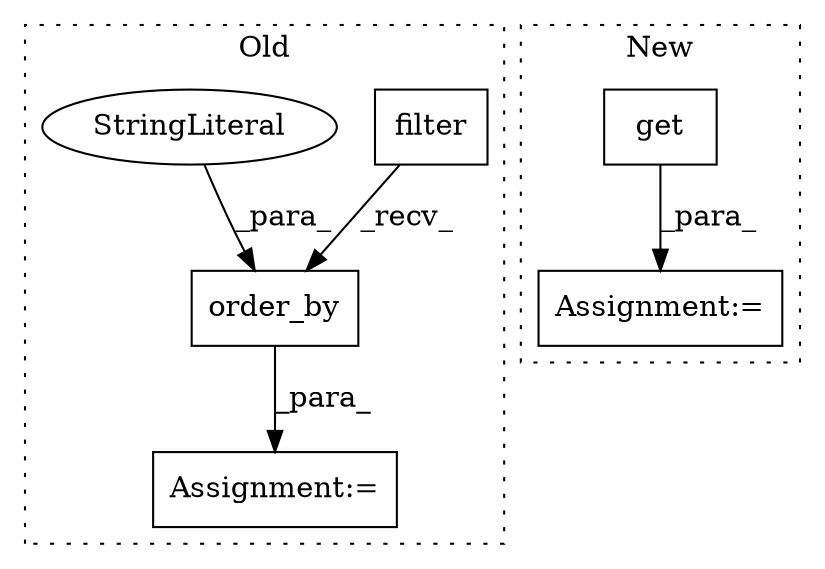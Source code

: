 digraph G {
subgraph cluster0 {
1 [label="filter" a="32" s="912,923" l="7,1" shape="box"];
4 [label="Assignment:=" a="7" s="895" l="1" shape="box"];
5 [label="order_by" a="32" s="976,995" l="9,1" shape="box"];
6 [label="StringLiteral" a="45" s="985" l="10" shape="ellipse"];
label = "Old";
style="dotted";
}
subgraph cluster1 {
2 [label="get" a="32" s="842,867" l="4,1" shape="box"];
3 [label="Assignment:=" a="7" s="833" l="1" shape="box"];
label = "New";
style="dotted";
}
1 -> 5 [label="_recv_"];
2 -> 3 [label="_para_"];
5 -> 4 [label="_para_"];
6 -> 5 [label="_para_"];
}